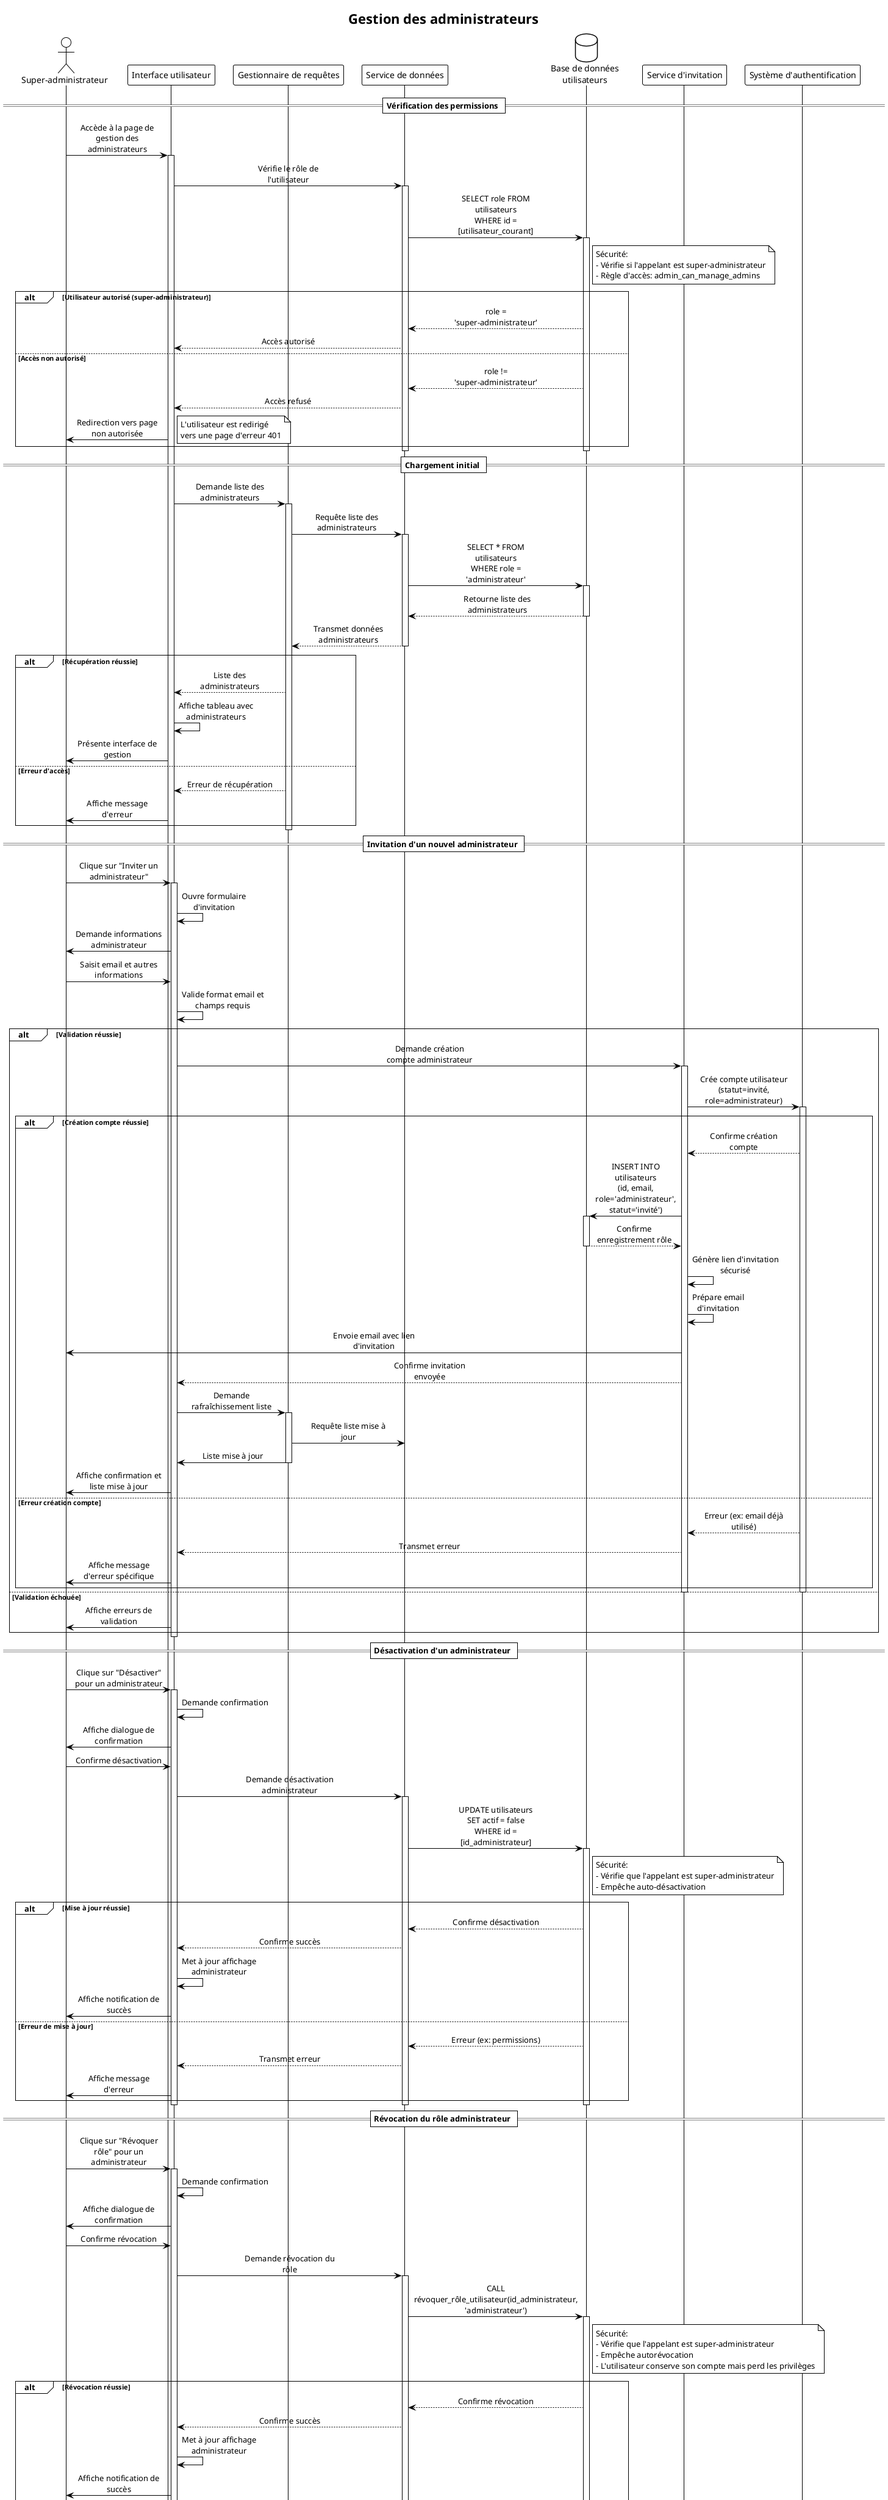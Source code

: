 @startuml "Gestion des administrateurs"
!theme plain
skinparam sequenceMessageAlign center
skinparam responseMessageBelowArrow true
skinparam maxMessageSize 150

title "Gestion des administrateurs"

actor "Super-administrateur" as SuperAdmin
participant "Interface utilisateur" as UI
participant "Gestionnaire de requêtes" as QueryManager
participant "Service de données" as DataService
database "Base de données\nutilisateurs" as DB
participant "Service d'invitation" as InviteService
participant "Système d'authentification" as AuthSystem

== Vérification des permissions ==
SuperAdmin -> UI: Accède à la page de gestion des administrateurs
activate UI
UI -> DataService: Vérifie le rôle de l'utilisateur
activate DataService

DataService -> DB: SELECT role FROM utilisateurs\nWHERE id = [utilisateur_courant]
activate DB
note right of DB
  Sécurité:
  - Vérifie si l'appelant est super-administrateur
  - Règle d'accès: admin_can_manage_admins
end note

alt Utilisateur autorisé (super-administrateur)
    DB --> DataService: role = 'super-administrateur'
    DataService --> UI: Accès autorisé
else Accès non autorisé
    DB --> DataService: role != 'super-administrateur'
    DataService --> UI: Accès refusé
    UI -> SuperAdmin: Redirection vers page non autorisée
    note right: L'utilisateur est redirigé\nvers une page d'erreur 401
end
deactivate DB
deactivate DataService

== Chargement initial ==
UI -> QueryManager: Demande liste des administrateurs
activate QueryManager
QueryManager -> DataService: Requête liste des administrateurs
activate DataService

DataService -> DB: SELECT * FROM utilisateurs\nWHERE role = 'administrateur'
activate DB
DB --> DataService: Retourne liste des administrateurs
deactivate DB
DataService --> QueryManager: Transmet données administrateurs
deactivate DataService

alt Récupération réussie
    QueryManager --> UI: Liste des administrateurs
    UI -> UI: Affiche tableau avec administrateurs
    UI -> SuperAdmin: Présente interface de gestion
else Erreur d'accès
    QueryManager --> UI: Erreur de récupération
    UI -> SuperAdmin: Affiche message d'erreur
end
deactivate QueryManager

== Invitation d'un nouvel administrateur ==
SuperAdmin -> UI: Clique sur "Inviter un administrateur"
activate UI
UI -> UI: Ouvre formulaire d'invitation
UI -> SuperAdmin: Demande informations administrateur

SuperAdmin -> UI: Saisit email et autres informations
UI -> UI: Valide format email et champs requis
alt Validation réussie
    UI -> InviteService: Demande création compte administrateur
    activate InviteService
    
    InviteService -> AuthSystem: Crée compte utilisateur (statut=invité, role=administrateur)
    activate AuthSystem
    alt Création compte réussie
        AuthSystem --> InviteService: Confirme création compte
        
        InviteService -> DB: INSERT INTO utilisateurs\n(id, email, role='administrateur', statut='invité')
        activate DB
        DB --> InviteService: Confirme enregistrement rôle
        deactivate DB
        
        InviteService -> InviteService: Génère lien d'invitation sécurisé
        InviteService -> InviteService: Prépare email d'invitation
        InviteService -> SuperAdmin: Envoie email avec lien d'invitation
        
        InviteService --> UI: Confirme invitation envoyée
        UI -> QueryManager: Demande rafraîchissement liste
        activate QueryManager
        QueryManager -> DataService: Requête liste mise à jour
        QueryManager -> UI: Liste mise à jour
        deactivate QueryManager
        UI -> SuperAdmin: Affiche confirmation et liste mise à jour
    else Erreur création compte
        AuthSystem --> InviteService: Erreur (ex: email déjà utilisé)
        InviteService --> UI: Transmet erreur
        UI -> SuperAdmin: Affiche message d'erreur spécifique
    end
    deactivate AuthSystem
    deactivate InviteService
else Validation échouée
    UI -> SuperAdmin: Affiche erreurs de validation
end
deactivate UI

== Désactivation d'un administrateur ==
SuperAdmin -> UI: Clique sur "Désactiver" pour un administrateur
activate UI
UI -> UI: Demande confirmation
UI -> SuperAdmin: Affiche dialogue de confirmation

SuperAdmin -> UI: Confirme désactivation
UI -> DataService: Demande désactivation administrateur
activate DataService

DataService -> DB: UPDATE utilisateurs\nSET actif = false\nWHERE id = [id_administrateur]
activate DB
note right of DB
  Sécurité:
  - Vérifie que l'appelant est super-administrateur
  - Empêche auto-désactivation
end note

alt Mise à jour réussie
    DB --> DataService: Confirme désactivation
    DataService --> UI: Confirme succès
    UI -> UI: Met à jour affichage administrateur
    UI -> SuperAdmin: Affiche notification de succès
else Erreur de mise à jour
    DB --> DataService: Erreur (ex: permissions)
    DataService --> UI: Transmet erreur
    UI -> SuperAdmin: Affiche message d'erreur
end
deactivate DB
deactivate DataService
deactivate UI

== Révocation du rôle administrateur ==
SuperAdmin -> UI: Clique sur "Révoquer rôle" pour un administrateur
activate UI
UI -> UI: Demande confirmation
UI -> SuperAdmin: Affiche dialogue de confirmation

SuperAdmin -> UI: Confirme révocation
UI -> DataService: Demande révocation du rôle
activate DataService

DataService -> DB: CALL révoquer_rôle_utilisateur(id_administrateur, 'administrateur')
activate DB
note right of DB
  Sécurité:
  - Vérifie que l'appelant est super-administrateur
  - Empêche autorévocation
  - L'utilisateur conserve son compte mais perd les privilèges
end note

alt Révocation réussie
    DB --> DataService: Confirme révocation
    DataService --> UI: Confirme succès
    UI -> UI: Met à jour affichage administrateur
    UI -> SuperAdmin: Affiche notification de succès
else Erreur de révocation
    DB --> DataService: Erreur (ex: permissions)
    DataService --> UI: Transmet erreur
    UI -> SuperAdmin: Affiche message d'erreur
end
deactivate DB
deactivate DataService
deactivate UI

@enduml